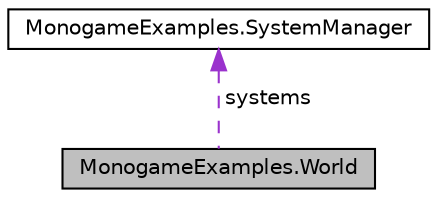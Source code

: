 digraph "MonogameExamples.World"
{
 // LATEX_PDF_SIZE
  edge [fontname="Helvetica",fontsize="10",labelfontname="Helvetica",labelfontsize="10"];
  node [fontname="Helvetica",fontsize="10",shape=record];
  Node1 [label="MonogameExamples.World",height=0.2,width=0.4,color="black", fillcolor="grey75", style="filled", fontcolor="black",tooltip="Represents the game world and manages loading and updating levels."];
  Node2 -> Node1 [dir="back",color="darkorchid3",fontsize="10",style="dashed",label=" systems" ,fontname="Helvetica"];
  Node2 [label="MonogameExamples.SystemManager",height=0.2,width=0.4,color="black", fillcolor="white", style="filled",URL="$structMonogameExamples_1_1SystemManager.html",tooltip="Manages a collection of systems and provides methods to add, remove, update and draw entities through..."];
}

